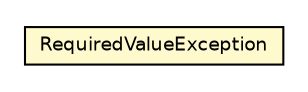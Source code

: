 #!/usr/local/bin/dot
#
# Class diagram 
# Generated by UMLGraph version R5_6-24-gf6e263 (http://www.umlgraph.org/)
#

digraph G {
	edge [fontname="Helvetica",fontsize=10,labelfontname="Helvetica",labelfontsize=10];
	node [fontname="Helvetica",fontsize=10,shape=plaintext];
	nodesep=0.25;
	ranksep=0.5;
	// net.ljcomputing.core.exception.RequiredValueException
	c2344 [label=<<table title="net.ljcomputing.core.exception.RequiredValueException" border="0" cellborder="1" cellspacing="0" cellpadding="2" port="p" bgcolor="lemonChiffon" href="./RequiredValueException.html">
		<tr><td><table border="0" cellspacing="0" cellpadding="1">
<tr><td align="center" balign="center"> RequiredValueException </td></tr>
		</table></td></tr>
		</table>>, URL="./RequiredValueException.html", fontname="Helvetica", fontcolor="black", fontsize=9.0];
}

